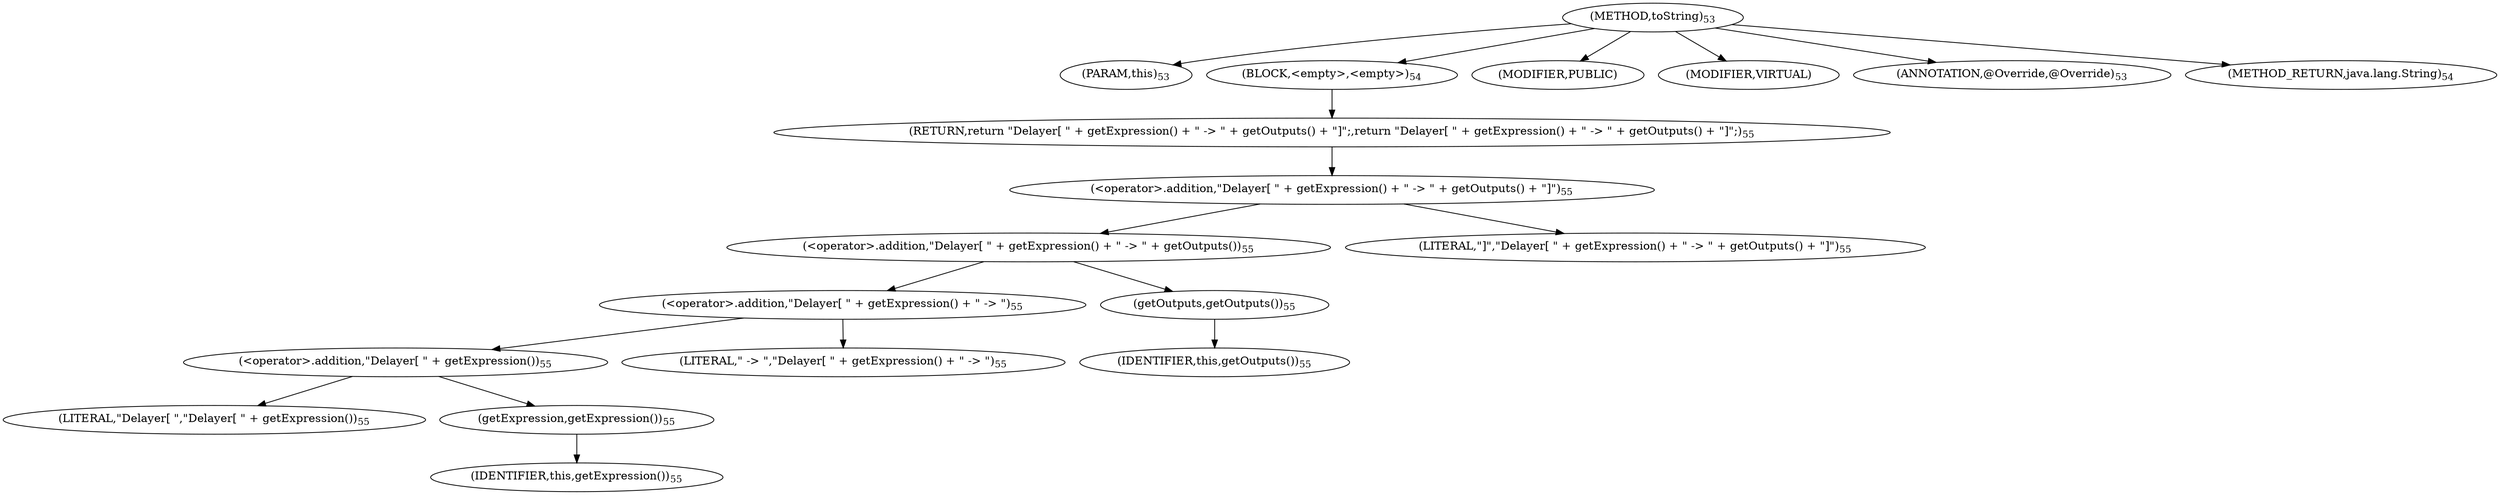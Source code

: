 digraph "toString" {  
"81" [label = <(METHOD,toString)<SUB>53</SUB>> ]
"11" [label = <(PARAM,this)<SUB>53</SUB>> ]
"82" [label = <(BLOCK,&lt;empty&gt;,&lt;empty&gt;)<SUB>54</SUB>> ]
"83" [label = <(RETURN,return &quot;Delayer[ &quot; + getExpression() + &quot; -&gt; &quot; + getOutputs() + &quot;]&quot;;,return &quot;Delayer[ &quot; + getExpression() + &quot; -&gt; &quot; + getOutputs() + &quot;]&quot;;)<SUB>55</SUB>> ]
"84" [label = <(&lt;operator&gt;.addition,&quot;Delayer[ &quot; + getExpression() + &quot; -&gt; &quot; + getOutputs() + &quot;]&quot;)<SUB>55</SUB>> ]
"85" [label = <(&lt;operator&gt;.addition,&quot;Delayer[ &quot; + getExpression() + &quot; -&gt; &quot; + getOutputs())<SUB>55</SUB>> ]
"86" [label = <(&lt;operator&gt;.addition,&quot;Delayer[ &quot; + getExpression() + &quot; -&gt; &quot;)<SUB>55</SUB>> ]
"87" [label = <(&lt;operator&gt;.addition,&quot;Delayer[ &quot; + getExpression())<SUB>55</SUB>> ]
"88" [label = <(LITERAL,&quot;Delayer[ &quot;,&quot;Delayer[ &quot; + getExpression())<SUB>55</SUB>> ]
"89" [label = <(getExpression,getExpression())<SUB>55</SUB>> ]
"10" [label = <(IDENTIFIER,this,getExpression())<SUB>55</SUB>> ]
"90" [label = <(LITERAL,&quot; -&gt; &quot;,&quot;Delayer[ &quot; + getExpression() + &quot; -&gt; &quot;)<SUB>55</SUB>> ]
"91" [label = <(getOutputs,getOutputs())<SUB>55</SUB>> ]
"12" [label = <(IDENTIFIER,this,getOutputs())<SUB>55</SUB>> ]
"92" [label = <(LITERAL,&quot;]&quot;,&quot;Delayer[ &quot; + getExpression() + &quot; -&gt; &quot; + getOutputs() + &quot;]&quot;)<SUB>55</SUB>> ]
"93" [label = <(MODIFIER,PUBLIC)> ]
"94" [label = <(MODIFIER,VIRTUAL)> ]
"95" [label = <(ANNOTATION,@Override,@Override)<SUB>53</SUB>> ]
"96" [label = <(METHOD_RETURN,java.lang.String)<SUB>54</SUB>> ]
  "81" -> "11" 
  "81" -> "82" 
  "81" -> "93" 
  "81" -> "94" 
  "81" -> "95" 
  "81" -> "96" 
  "82" -> "83" 
  "83" -> "84" 
  "84" -> "85" 
  "84" -> "92" 
  "85" -> "86" 
  "85" -> "91" 
  "86" -> "87" 
  "86" -> "90" 
  "87" -> "88" 
  "87" -> "89" 
  "89" -> "10" 
  "91" -> "12" 
}
